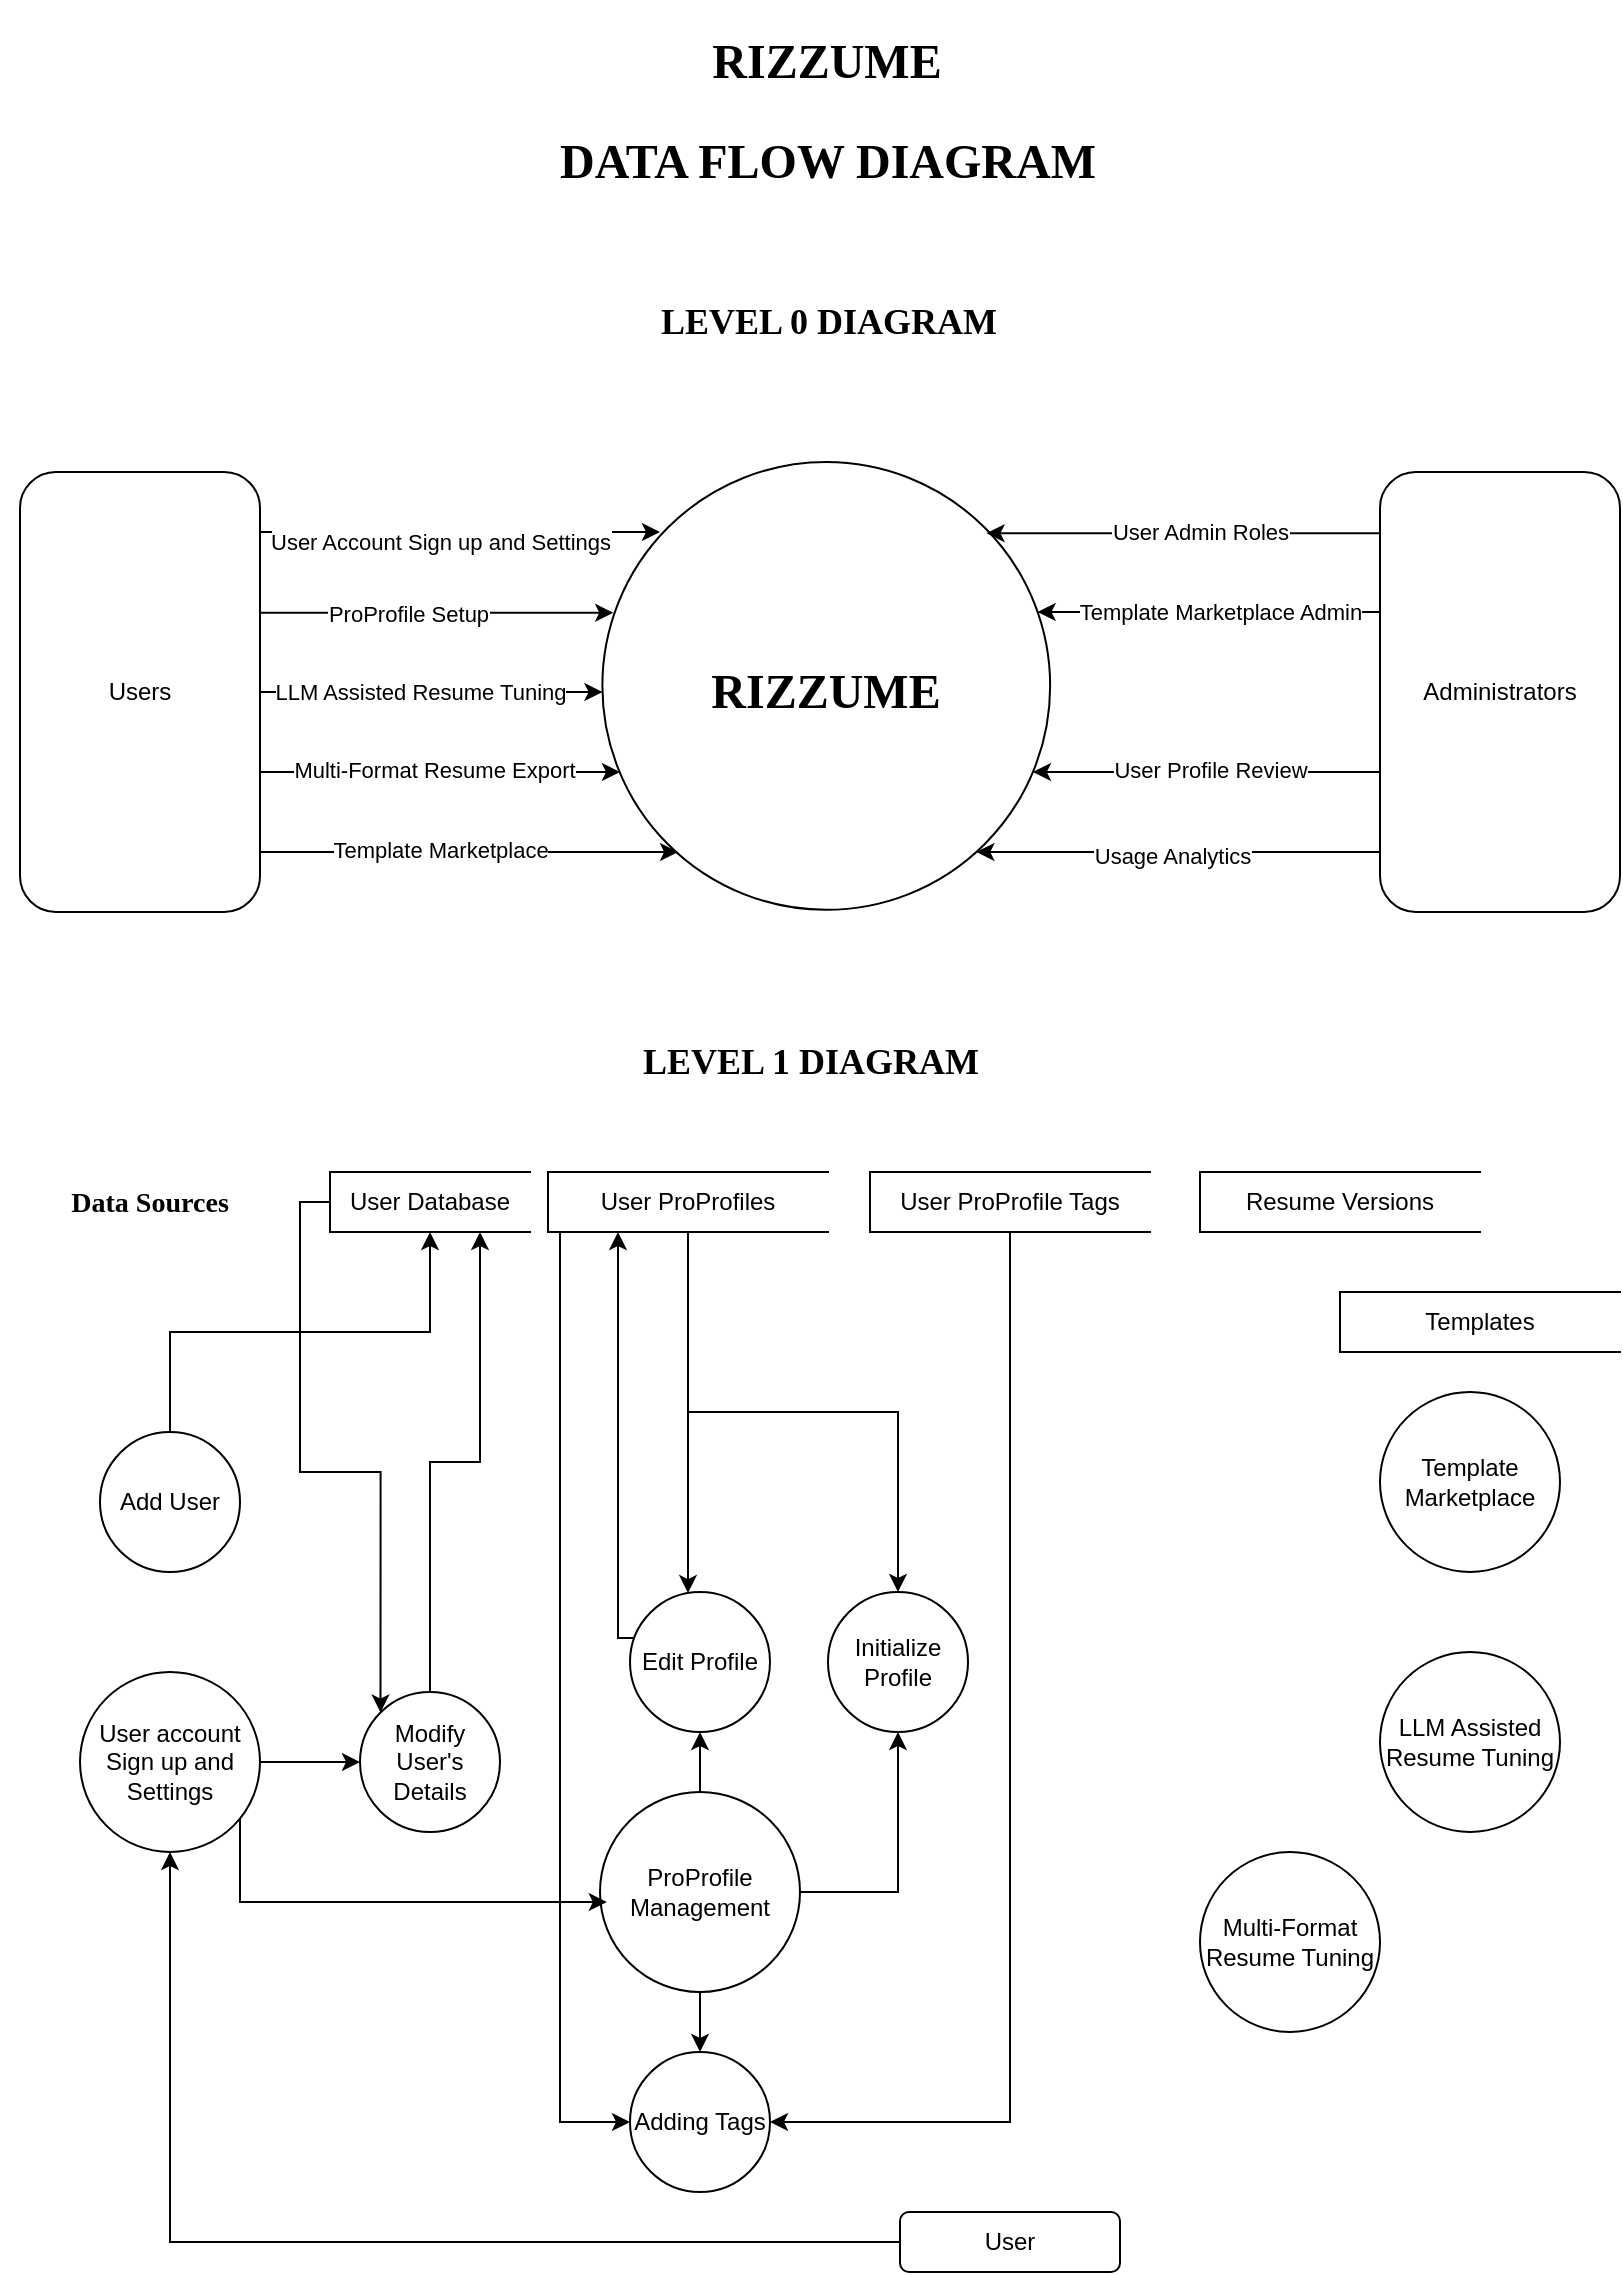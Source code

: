 <mxfile version="25.0.3">
  <diagram name="Page-1" id="mKPKOX54xG1sVrPRqSOk">
    <mxGraphModel dx="977" dy="526" grid="1" gridSize="10" guides="1" tooltips="1" connect="1" arrows="1" fold="1" page="1" pageScale="1" pageWidth="827" pageHeight="1169" math="0" shadow="0">
      <root>
        <mxCell id="0" />
        <mxCell id="1" parent="0" />
        <mxCell id="oXPiVWxlWM9DNFQVzROF-1" value="&lt;h2&gt;LEVEL 0 DIAGRAM&lt;/h2&gt;" style="text;html=1;align=center;verticalAlign=middle;whiteSpace=wrap;rounded=0;fontFamily=Lucida Console;" parent="1" vertex="1">
          <mxGeometry x="308.5" y="160" width="211" height="30" as="geometry" />
        </mxCell>
        <mxCell id="oXPiVWxlWM9DNFQVzROF-2" value="&lt;h1&gt;RIZZUME&lt;/h1&gt;" style="text;html=1;align=center;verticalAlign=middle;whiteSpace=wrap;rounded=0;fontFamily=Lucida Console;" parent="1" vertex="1">
          <mxGeometry x="308" y="30" width="211" height="30" as="geometry" />
        </mxCell>
        <mxCell id="oXPiVWxlWM9DNFQVzROF-3" value="&lt;h1&gt;DATA FLOW DIAGRAM&lt;/h1&gt;" style="text;html=1;align=center;verticalAlign=middle;whiteSpace=wrap;rounded=0;fontFamily=Lucida Console;" parent="1" vertex="1">
          <mxGeometry x="278" y="80" width="272" height="30" as="geometry" />
        </mxCell>
        <mxCell id="oXPiVWxlWM9DNFQVzROF-6" value="" style="group" parent="1" vertex="1" connectable="0">
          <mxGeometry x="300" y="245" width="250" height="230" as="geometry" />
        </mxCell>
        <mxCell id="oXPiVWxlWM9DNFQVzROF-5" value="" style="ellipse;whiteSpace=wrap;html=1;aspect=fixed;" parent="oXPiVWxlWM9DNFQVzROF-6" vertex="1">
          <mxGeometry x="1.185" width="223.886" height="223.886" as="geometry" />
        </mxCell>
        <mxCell id="oXPiVWxlWM9DNFQVzROF-4" value="&lt;h1&gt;RIZZUME&lt;/h1&gt;" style="text;html=1;align=center;verticalAlign=middle;whiteSpace=wrap;rounded=0;fontFamily=Lucida Console;" parent="oXPiVWxlWM9DNFQVzROF-6" vertex="1">
          <mxGeometry x="57.19" y="98.57" width="111.87" height="32.86" as="geometry" />
        </mxCell>
        <mxCell id="oXPiVWxlWM9DNFQVzROF-27" style="edgeStyle=orthogonalEdgeStyle;rounded=0;orthogonalLoop=1;jettySize=auto;html=1;" parent="1" source="oXPiVWxlWM9DNFQVzROF-7" edge="1">
          <mxGeometry relative="1" as="geometry">
            <mxPoint x="310" y="400" as="targetPoint" />
            <Array as="points">
              <mxPoint x="130" y="400" />
              <mxPoint x="130" y="400" />
            </Array>
          </mxGeometry>
        </mxCell>
        <mxCell id="oXPiVWxlWM9DNFQVzROF-48" value="Multi-Format Resume Export" style="edgeLabel;html=1;align=center;verticalAlign=middle;resizable=0;points=[];" parent="oXPiVWxlWM9DNFQVzROF-27" vertex="1" connectable="0">
          <mxGeometry x="-0.034" y="1" relative="1" as="geometry">
            <mxPoint as="offset" />
          </mxGeometry>
        </mxCell>
        <mxCell id="oXPiVWxlWM9DNFQVzROF-32" style="edgeStyle=orthogonalEdgeStyle;rounded=0;orthogonalLoop=1;jettySize=auto;html=1;" parent="1" source="oXPiVWxlWM9DNFQVzROF-7" target="oXPiVWxlWM9DNFQVzROF-5" edge="1">
          <mxGeometry relative="1" as="geometry">
            <Array as="points">
              <mxPoint x="260" y="360" />
              <mxPoint x="260" y="360" />
            </Array>
          </mxGeometry>
        </mxCell>
        <mxCell id="oXPiVWxlWM9DNFQVzROF-47" value="LLM Assisted Resume Tuning" style="edgeLabel;html=1;align=center;verticalAlign=middle;resizable=0;points=[];" parent="oXPiVWxlWM9DNFQVzROF-32" vertex="1" connectable="0">
          <mxGeometry x="-0.212" y="-1" relative="1" as="geometry">
            <mxPoint x="12" y="-1" as="offset" />
          </mxGeometry>
        </mxCell>
        <mxCell id="oXPiVWxlWM9DNFQVzROF-34" style="edgeStyle=orthogonalEdgeStyle;rounded=0;orthogonalLoop=1;jettySize=auto;html=1;entryX=0.024;entryY=0.337;entryDx=0;entryDy=0;entryPerimeter=0;" parent="1" source="oXPiVWxlWM9DNFQVzROF-7" target="oXPiVWxlWM9DNFQVzROF-5" edge="1">
          <mxGeometry relative="1" as="geometry">
            <mxPoint x="300" y="360" as="targetPoint" />
            <Array as="points">
              <mxPoint x="307" y="320" />
            </Array>
          </mxGeometry>
        </mxCell>
        <mxCell id="oXPiVWxlWM9DNFQVzROF-46" value="ProProfile Setup" style="edgeLabel;html=1;align=center;verticalAlign=middle;resizable=0;points=[];" parent="oXPiVWxlWM9DNFQVzROF-34" vertex="1" connectable="0">
          <mxGeometry x="-0.163" relative="1" as="geometry">
            <mxPoint as="offset" />
          </mxGeometry>
        </mxCell>
        <mxCell id="oXPiVWxlWM9DNFQVzROF-35" style="edgeStyle=orthogonalEdgeStyle;rounded=0;orthogonalLoop=1;jettySize=auto;html=1;" parent="1" source="oXPiVWxlWM9DNFQVzROF-7" edge="1">
          <mxGeometry relative="1" as="geometry">
            <mxPoint x="330" y="280" as="targetPoint" />
            <Array as="points">
              <mxPoint x="130" y="280" />
              <mxPoint x="130" y="280" />
            </Array>
          </mxGeometry>
        </mxCell>
        <mxCell id="oXPiVWxlWM9DNFQVzROF-45" value="&lt;div&gt;&lt;br&gt;&lt;/div&gt;User Account Sign up and Settings" style="edgeLabel;html=1;align=center;verticalAlign=middle;resizable=0;points=[];" parent="oXPiVWxlWM9DNFQVzROF-35" vertex="1" connectable="0">
          <mxGeometry x="-0.313" y="2" relative="1" as="geometry">
            <mxPoint x="21" as="offset" />
          </mxGeometry>
        </mxCell>
        <mxCell id="oXPiVWxlWM9DNFQVzROF-7" value="Users" style="rounded=1;whiteSpace=wrap;html=1;" parent="1" vertex="1">
          <mxGeometry x="10" y="250" width="120" height="220" as="geometry" />
        </mxCell>
        <mxCell id="oXPiVWxlWM9DNFQVzROF-37" style="edgeStyle=orthogonalEdgeStyle;rounded=0;orthogonalLoop=1;jettySize=auto;html=1;" parent="1" source="oXPiVWxlWM9DNFQVzROF-8" target="oXPiVWxlWM9DNFQVzROF-5" edge="1">
          <mxGeometry relative="1" as="geometry">
            <Array as="points">
              <mxPoint x="610" y="440" />
              <mxPoint x="610" y="440" />
            </Array>
          </mxGeometry>
        </mxCell>
        <mxCell id="oXPiVWxlWM9DNFQVzROF-52" value="Usage Analytics" style="edgeLabel;html=1;align=center;verticalAlign=middle;resizable=0;points=[];" parent="oXPiVWxlWM9DNFQVzROF-37" vertex="1" connectable="0">
          <mxGeometry x="0.029" y="2" relative="1" as="geometry">
            <mxPoint as="offset" />
          </mxGeometry>
        </mxCell>
        <mxCell id="oXPiVWxlWM9DNFQVzROF-38" style="edgeStyle=orthogonalEdgeStyle;rounded=0;orthogonalLoop=1;jettySize=auto;html=1;" parent="1" source="oXPiVWxlWM9DNFQVzROF-8" target="oXPiVWxlWM9DNFQVzROF-5" edge="1">
          <mxGeometry relative="1" as="geometry">
            <Array as="points">
              <mxPoint x="580" y="320" />
              <mxPoint x="580" y="320" />
            </Array>
          </mxGeometry>
        </mxCell>
        <mxCell id="oXPiVWxlWM9DNFQVzROF-51" value="Template Marketplace Admin" style="edgeLabel;html=1;align=center;verticalAlign=middle;resizable=0;points=[];" parent="oXPiVWxlWM9DNFQVzROF-38" vertex="1" connectable="0">
          <mxGeometry x="0.086" relative="1" as="geometry">
            <mxPoint x="13" as="offset" />
          </mxGeometry>
        </mxCell>
        <mxCell id="oXPiVWxlWM9DNFQVzROF-39" style="edgeStyle=orthogonalEdgeStyle;rounded=0;orthogonalLoop=1;jettySize=auto;html=1;" parent="1" source="oXPiVWxlWM9DNFQVzROF-8" target="oXPiVWxlWM9DNFQVzROF-5" edge="1">
          <mxGeometry relative="1" as="geometry">
            <Array as="points">
              <mxPoint x="580" y="400" />
              <mxPoint x="580" y="400" />
            </Array>
          </mxGeometry>
        </mxCell>
        <mxCell id="oXPiVWxlWM9DNFQVzROF-53" value="User Profile Review" style="edgeLabel;html=1;align=center;verticalAlign=middle;resizable=0;points=[];" parent="oXPiVWxlWM9DNFQVzROF-39" vertex="1" connectable="0">
          <mxGeometry x="-0.022" y="-1" relative="1" as="geometry">
            <mxPoint as="offset" />
          </mxGeometry>
        </mxCell>
        <mxCell id="oXPiVWxlWM9DNFQVzROF-42" style="edgeStyle=orthogonalEdgeStyle;rounded=0;orthogonalLoop=1;jettySize=auto;html=1;entryX=0.858;entryY=0.159;entryDx=0;entryDy=0;entryPerimeter=0;" parent="1" source="oXPiVWxlWM9DNFQVzROF-8" target="oXPiVWxlWM9DNFQVzROF-5" edge="1">
          <mxGeometry relative="1" as="geometry">
            <Array as="points">
              <mxPoint x="583" y="281" />
            </Array>
          </mxGeometry>
        </mxCell>
        <mxCell id="oXPiVWxlWM9DNFQVzROF-50" value="User Admin Roles" style="edgeLabel;html=1;align=center;verticalAlign=middle;resizable=0;points=[];" parent="oXPiVWxlWM9DNFQVzROF-42" vertex="1" connectable="0">
          <mxGeometry x="-0.086" y="-1" relative="1" as="geometry">
            <mxPoint as="offset" />
          </mxGeometry>
        </mxCell>
        <mxCell id="oXPiVWxlWM9DNFQVzROF-8" value="Administrators" style="rounded=1;whiteSpace=wrap;html=1;" parent="1" vertex="1">
          <mxGeometry x="690" y="250" width="120" height="220" as="geometry" />
        </mxCell>
        <mxCell id="oXPiVWxlWM9DNFQVzROF-44" style="edgeStyle=orthogonalEdgeStyle;rounded=0;orthogonalLoop=1;jettySize=auto;html=1;entryX=0.169;entryY=0.871;entryDx=0;entryDy=0;entryPerimeter=0;" parent="1" source="oXPiVWxlWM9DNFQVzROF-7" target="oXPiVWxlWM9DNFQVzROF-5" edge="1">
          <mxGeometry relative="1" as="geometry">
            <Array as="points">
              <mxPoint x="130" y="440" />
              <mxPoint x="130" y="440" />
            </Array>
          </mxGeometry>
        </mxCell>
        <mxCell id="oXPiVWxlWM9DNFQVzROF-49" value="Template Marketplace" style="edgeLabel;html=1;align=center;verticalAlign=middle;resizable=0;points=[];" parent="oXPiVWxlWM9DNFQVzROF-44" vertex="1" connectable="0">
          <mxGeometry x="-0.146" y="1" relative="1" as="geometry">
            <mxPoint as="offset" />
          </mxGeometry>
        </mxCell>
        <mxCell id="oXPiVWxlWM9DNFQVzROF-54" value="&lt;h2&gt;LEVEL 1 DIAGRAM&lt;/h2&gt;" style="text;html=1;align=center;verticalAlign=middle;whiteSpace=wrap;rounded=0;fontFamily=Lucida Console;" parent="1" vertex="1">
          <mxGeometry x="300" y="530" width="211" height="30" as="geometry" />
        </mxCell>
        <mxCell id="iDiEvsZZlQ8KxW4KMv1J-35" style="edgeStyle=orthogonalEdgeStyle;rounded=0;orthogonalLoop=1;jettySize=auto;html=1;entryX=0;entryY=0;entryDx=0;entryDy=0;" edge="1" parent="1" source="iDiEvsZZlQ8KxW4KMv1J-4" target="iDiEvsZZlQ8KxW4KMv1J-31">
          <mxGeometry relative="1" as="geometry">
            <Array as="points">
              <mxPoint x="150" y="615" />
              <mxPoint x="150" y="750" />
              <mxPoint x="190" y="750" />
            </Array>
          </mxGeometry>
        </mxCell>
        <mxCell id="iDiEvsZZlQ8KxW4KMv1J-4" value="User Database" style="html=1;dashed=0;whiteSpace=wrap;shape=partialRectangle;right=0;" vertex="1" parent="1">
          <mxGeometry x="165" y="600" width="100" height="30" as="geometry" />
        </mxCell>
        <mxCell id="iDiEvsZZlQ8KxW4KMv1J-45" style="edgeStyle=orthogonalEdgeStyle;rounded=0;orthogonalLoop=1;jettySize=auto;html=1;" edge="1" parent="1" source="iDiEvsZZlQ8KxW4KMv1J-5" target="iDiEvsZZlQ8KxW4KMv1J-41">
          <mxGeometry relative="1" as="geometry">
            <Array as="points">
              <mxPoint x="320" y="615" />
            </Array>
          </mxGeometry>
        </mxCell>
        <mxCell id="iDiEvsZZlQ8KxW4KMv1J-47" style="edgeStyle=orthogonalEdgeStyle;rounded=0;orthogonalLoop=1;jettySize=auto;html=1;entryX=0.5;entryY=0;entryDx=0;entryDy=0;" edge="1" parent="1" source="iDiEvsZZlQ8KxW4KMv1J-5" target="iDiEvsZZlQ8KxW4KMv1J-42">
          <mxGeometry relative="1" as="geometry">
            <Array as="points">
              <mxPoint x="344" y="720" />
              <mxPoint x="449" y="720" />
            </Array>
          </mxGeometry>
        </mxCell>
        <mxCell id="iDiEvsZZlQ8KxW4KMv1J-52" style="edgeStyle=orthogonalEdgeStyle;rounded=0;orthogonalLoop=1;jettySize=auto;html=1;entryX=0;entryY=0.5;entryDx=0;entryDy=0;" edge="1" parent="1" source="iDiEvsZZlQ8KxW4KMv1J-5" target="iDiEvsZZlQ8KxW4KMv1J-49">
          <mxGeometry relative="1" as="geometry">
            <Array as="points">
              <mxPoint x="280" y="1075" />
            </Array>
          </mxGeometry>
        </mxCell>
        <mxCell id="iDiEvsZZlQ8KxW4KMv1J-5" value="User ProProfiles" style="html=1;dashed=0;whiteSpace=wrap;shape=partialRectangle;right=0;" vertex="1" parent="1">
          <mxGeometry x="274" y="600" width="140" height="30" as="geometry" />
        </mxCell>
        <mxCell id="iDiEvsZZlQ8KxW4KMv1J-6" value="Resume Versions" style="html=1;dashed=0;whiteSpace=wrap;shape=partialRectangle;right=0;" vertex="1" parent="1">
          <mxGeometry x="600" y="600" width="140" height="30" as="geometry" />
        </mxCell>
        <mxCell id="iDiEvsZZlQ8KxW4KMv1J-7" value="Templates" style="html=1;dashed=0;whiteSpace=wrap;shape=partialRectangle;right=0;" vertex="1" parent="1">
          <mxGeometry x="670" y="660" width="140" height="30" as="geometry" />
        </mxCell>
        <mxCell id="iDiEvsZZlQ8KxW4KMv1J-8" value="&lt;h3&gt;&lt;font face=&quot;Lucida Console&quot;&gt;Data Sources&lt;/font&gt;&lt;/h3&gt;" style="text;html=1;align=center;verticalAlign=middle;whiteSpace=wrap;rounded=0;" vertex="1" parent="1">
          <mxGeometry y="585" width="150" height="60" as="geometry" />
        </mxCell>
        <mxCell id="iDiEvsZZlQ8KxW4KMv1J-34" style="edgeStyle=orthogonalEdgeStyle;rounded=0;orthogonalLoop=1;jettySize=auto;html=1;entryX=0;entryY=0.5;entryDx=0;entryDy=0;" edge="1" parent="1" source="iDiEvsZZlQ8KxW4KMv1J-9" target="iDiEvsZZlQ8KxW4KMv1J-31">
          <mxGeometry relative="1" as="geometry" />
        </mxCell>
        <mxCell id="iDiEvsZZlQ8KxW4KMv1J-9" value="User account Sign up and Settings" style="ellipse;whiteSpace=wrap;html=1;aspect=fixed;" vertex="1" parent="1">
          <mxGeometry x="40" y="850" width="90" height="90" as="geometry" />
        </mxCell>
        <mxCell id="iDiEvsZZlQ8KxW4KMv1J-43" style="edgeStyle=orthogonalEdgeStyle;rounded=0;orthogonalLoop=1;jettySize=auto;html=1;entryX=0.5;entryY=1;entryDx=0;entryDy=0;" edge="1" parent="1" source="iDiEvsZZlQ8KxW4KMv1J-10" target="iDiEvsZZlQ8KxW4KMv1J-41">
          <mxGeometry relative="1" as="geometry" />
        </mxCell>
        <mxCell id="iDiEvsZZlQ8KxW4KMv1J-44" style="edgeStyle=orthogonalEdgeStyle;rounded=0;orthogonalLoop=1;jettySize=auto;html=1;entryX=0.5;entryY=1;entryDx=0;entryDy=0;" edge="1" parent="1" source="iDiEvsZZlQ8KxW4KMv1J-10" target="iDiEvsZZlQ8KxW4KMv1J-42">
          <mxGeometry relative="1" as="geometry" />
        </mxCell>
        <mxCell id="iDiEvsZZlQ8KxW4KMv1J-50" style="edgeStyle=orthogonalEdgeStyle;rounded=0;orthogonalLoop=1;jettySize=auto;html=1;entryX=0.5;entryY=0;entryDx=0;entryDy=0;" edge="1" parent="1" source="iDiEvsZZlQ8KxW4KMv1J-10" target="iDiEvsZZlQ8KxW4KMv1J-49">
          <mxGeometry relative="1" as="geometry" />
        </mxCell>
        <mxCell id="iDiEvsZZlQ8KxW4KMv1J-10" value="ProProfile Management" style="ellipse;whiteSpace=wrap;html=1;aspect=fixed;" vertex="1" parent="1">
          <mxGeometry x="300" y="910" width="100" height="100" as="geometry" />
        </mxCell>
        <mxCell id="iDiEvsZZlQ8KxW4KMv1J-11" value="LLM Assisted Resume Tuning" style="ellipse;whiteSpace=wrap;html=1;aspect=fixed;" vertex="1" parent="1">
          <mxGeometry x="690" y="840" width="90" height="90" as="geometry" />
        </mxCell>
        <mxCell id="iDiEvsZZlQ8KxW4KMv1J-12" value="Multi-Format Resume Tuning" style="ellipse;whiteSpace=wrap;html=1;aspect=fixed;" vertex="1" parent="1">
          <mxGeometry x="600" y="940" width="90" height="90" as="geometry" />
        </mxCell>
        <mxCell id="iDiEvsZZlQ8KxW4KMv1J-13" value="Template Marketplace" style="ellipse;whiteSpace=wrap;html=1;aspect=fixed;" vertex="1" parent="1">
          <mxGeometry x="690" y="710" width="90" height="90" as="geometry" />
        </mxCell>
        <mxCell id="iDiEvsZZlQ8KxW4KMv1J-29" style="edgeStyle=orthogonalEdgeStyle;rounded=0;orthogonalLoop=1;jettySize=auto;html=1;entryX=0.5;entryY=1;entryDx=0;entryDy=0;" edge="1" parent="1" source="iDiEvsZZlQ8KxW4KMv1J-14" target="iDiEvsZZlQ8KxW4KMv1J-9">
          <mxGeometry relative="1" as="geometry" />
        </mxCell>
        <mxCell id="iDiEvsZZlQ8KxW4KMv1J-14" value="User" style="rounded=1;whiteSpace=wrap;html=1;" vertex="1" parent="1">
          <mxGeometry x="450" y="1120" width="110" height="30" as="geometry" />
        </mxCell>
        <mxCell id="iDiEvsZZlQ8KxW4KMv1J-33" style="edgeStyle=orthogonalEdgeStyle;rounded=0;orthogonalLoop=1;jettySize=auto;html=1;" edge="1" parent="1" source="iDiEvsZZlQ8KxW4KMv1J-30" target="iDiEvsZZlQ8KxW4KMv1J-4">
          <mxGeometry relative="1" as="geometry">
            <Array as="points">
              <mxPoint x="85" y="680" />
              <mxPoint x="215" y="680" />
            </Array>
          </mxGeometry>
        </mxCell>
        <mxCell id="iDiEvsZZlQ8KxW4KMv1J-30" value="Add User" style="ellipse;whiteSpace=wrap;html=1;aspect=fixed;" vertex="1" parent="1">
          <mxGeometry x="50" y="730" width="70" height="70" as="geometry" />
        </mxCell>
        <mxCell id="iDiEvsZZlQ8KxW4KMv1J-36" style="edgeStyle=orthogonalEdgeStyle;rounded=0;orthogonalLoop=1;jettySize=auto;html=1;entryX=0.75;entryY=1;entryDx=0;entryDy=0;" edge="1" parent="1" source="iDiEvsZZlQ8KxW4KMv1J-31" target="iDiEvsZZlQ8KxW4KMv1J-4">
          <mxGeometry relative="1" as="geometry" />
        </mxCell>
        <mxCell id="iDiEvsZZlQ8KxW4KMv1J-31" value="Modify User&#39;s Details" style="ellipse;whiteSpace=wrap;html=1;aspect=fixed;" vertex="1" parent="1">
          <mxGeometry x="180" y="860" width="70" height="70" as="geometry" />
        </mxCell>
        <mxCell id="iDiEvsZZlQ8KxW4KMv1J-40" style="edgeStyle=orthogonalEdgeStyle;rounded=0;orthogonalLoop=1;jettySize=auto;html=1;entryX=0.034;entryY=0.55;entryDx=0;entryDy=0;entryPerimeter=0;" edge="1" parent="1" source="iDiEvsZZlQ8KxW4KMv1J-9" target="iDiEvsZZlQ8KxW4KMv1J-10">
          <mxGeometry relative="1" as="geometry">
            <Array as="points">
              <mxPoint x="120" y="965" />
            </Array>
          </mxGeometry>
        </mxCell>
        <mxCell id="iDiEvsZZlQ8KxW4KMv1J-46" style="edgeStyle=orthogonalEdgeStyle;rounded=0;orthogonalLoop=1;jettySize=auto;html=1;entryX=0.25;entryY=1;entryDx=0;entryDy=0;exitX=0.087;exitY=0.329;exitDx=0;exitDy=0;exitPerimeter=0;" edge="1" parent="1" source="iDiEvsZZlQ8KxW4KMv1J-41" target="iDiEvsZZlQ8KxW4KMv1J-5">
          <mxGeometry relative="1" as="geometry">
            <Array as="points">
              <mxPoint x="309" y="833" />
            </Array>
          </mxGeometry>
        </mxCell>
        <mxCell id="iDiEvsZZlQ8KxW4KMv1J-41" value="Edit Profile" style="ellipse;whiteSpace=wrap;html=1;aspect=fixed;" vertex="1" parent="1">
          <mxGeometry x="315" y="810" width="70" height="70" as="geometry" />
        </mxCell>
        <mxCell id="iDiEvsZZlQ8KxW4KMv1J-42" value="Initialize Profile" style="ellipse;whiteSpace=wrap;html=1;aspect=fixed;" vertex="1" parent="1">
          <mxGeometry x="414" y="810" width="70" height="70" as="geometry" />
        </mxCell>
        <mxCell id="iDiEvsZZlQ8KxW4KMv1J-48" value="User ProProfile Tags" style="html=1;dashed=0;whiteSpace=wrap;shape=partialRectangle;right=0;" vertex="1" parent="1">
          <mxGeometry x="435" y="600" width="140" height="30" as="geometry" />
        </mxCell>
        <mxCell id="iDiEvsZZlQ8KxW4KMv1J-51" style="edgeStyle=orthogonalEdgeStyle;rounded=0;orthogonalLoop=1;jettySize=auto;html=1;startArrow=classic;startFill=1;endArrow=none;endFill=0;" edge="1" parent="1" source="iDiEvsZZlQ8KxW4KMv1J-49" target="iDiEvsZZlQ8KxW4KMv1J-48">
          <mxGeometry relative="1" as="geometry" />
        </mxCell>
        <mxCell id="iDiEvsZZlQ8KxW4KMv1J-49" value="Adding Tags" style="ellipse;whiteSpace=wrap;html=1;aspect=fixed;" vertex="1" parent="1">
          <mxGeometry x="315" y="1040" width="70" height="70" as="geometry" />
        </mxCell>
      </root>
    </mxGraphModel>
  </diagram>
</mxfile>
